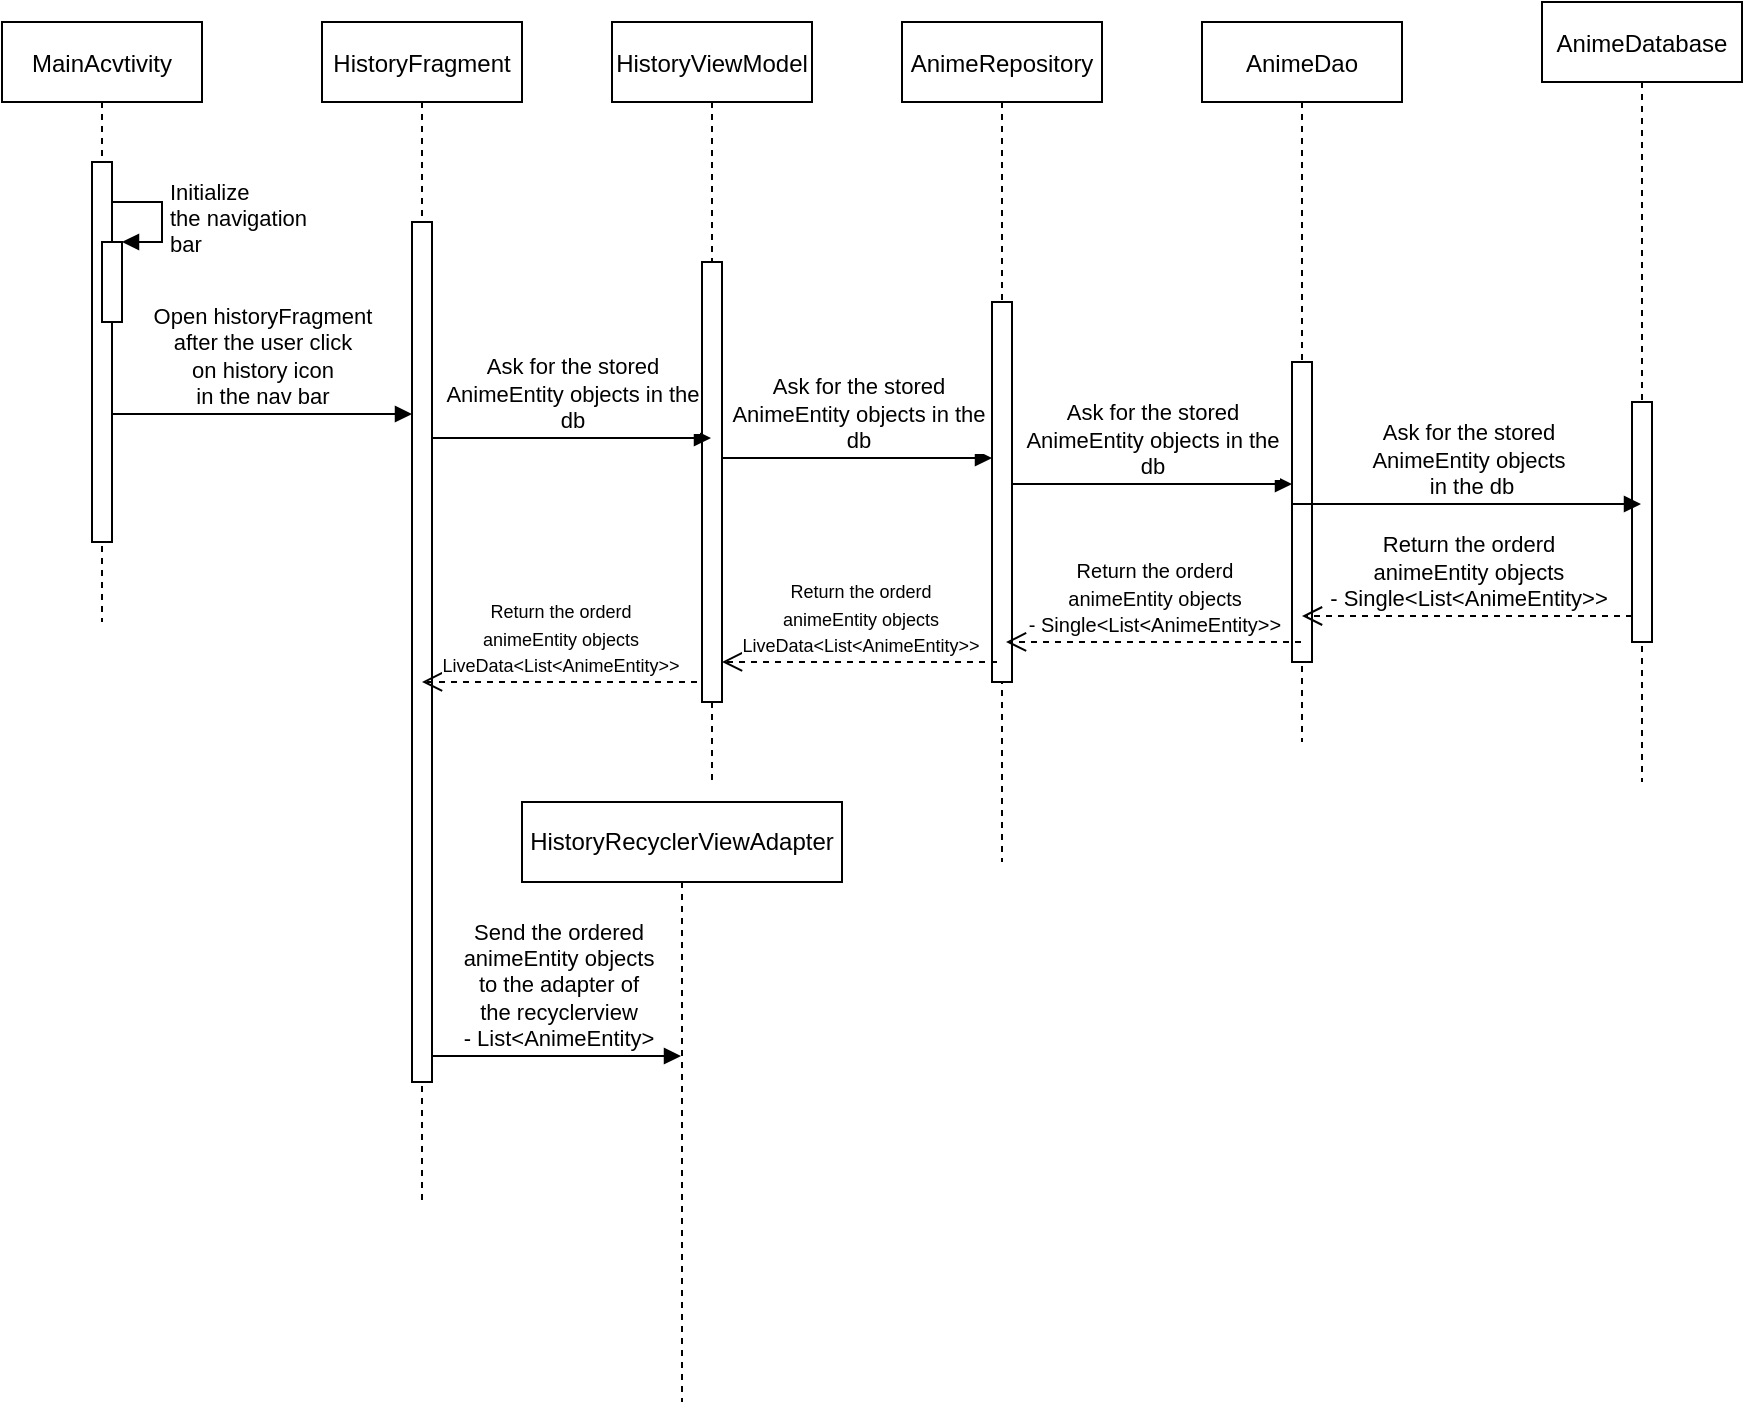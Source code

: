 <mxfile version="14.2.4" type="device"><diagram id="kgpKYQtTHZ0yAKxKKP6v" name="Page-1"><mxGraphModel dx="862" dy="425" grid="1" gridSize="10" guides="1" tooltips="1" connect="1" arrows="1" fold="1" page="1" pageScale="1" pageWidth="850" pageHeight="1100" math="0" shadow="0"><root><mxCell id="0"/><mxCell id="1" parent="0"/><mxCell id="3nuBFxr9cyL0pnOWT2aG-1" value="MainAcvtivity" style="shape=umlLifeline;perimeter=lifelinePerimeter;container=1;collapsible=0;recursiveResize=0;rounded=0;shadow=0;strokeWidth=1;" parent="1" vertex="1"><mxGeometry x="120" y="80" width="100" height="300" as="geometry"/></mxCell><mxCell id="3nuBFxr9cyL0pnOWT2aG-2" value="" style="points=[];perimeter=orthogonalPerimeter;rounded=0;shadow=0;strokeWidth=1;" parent="3nuBFxr9cyL0pnOWT2aG-1" vertex="1"><mxGeometry x="45" y="70" width="10" height="190" as="geometry"/></mxCell><mxCell id="IJl3fcgtB1IDtbiW5_Fo-2" value="" style="html=1;points=[];perimeter=orthogonalPerimeter;" vertex="1" parent="3nuBFxr9cyL0pnOWT2aG-1"><mxGeometry x="50" y="110" width="10" height="40" as="geometry"/></mxCell><mxCell id="IJl3fcgtB1IDtbiW5_Fo-3" value="Initialize&amp;nbsp;&lt;br&gt;the navigation&lt;br&gt;bar" style="edgeStyle=orthogonalEdgeStyle;html=1;align=left;spacingLeft=2;endArrow=block;rounded=0;entryX=1;entryY=0;" edge="1" target="IJl3fcgtB1IDtbiW5_Fo-2" parent="3nuBFxr9cyL0pnOWT2aG-1"><mxGeometry relative="1" as="geometry"><mxPoint x="55" y="90" as="sourcePoint"/><Array as="points"><mxPoint x="80" y="90"/></Array></mxGeometry></mxCell><mxCell id="IJl3fcgtB1IDtbiW5_Fo-4" value="HistoryFragment" style="shape=umlLifeline;perimeter=lifelinePerimeter;container=1;collapsible=0;recursiveResize=0;rounded=0;shadow=0;strokeWidth=1;" vertex="1" parent="1"><mxGeometry x="280" y="80" width="100" height="590" as="geometry"/></mxCell><mxCell id="IJl3fcgtB1IDtbiW5_Fo-5" value="" style="points=[];perimeter=orthogonalPerimeter;rounded=0;shadow=0;strokeWidth=1;" vertex="1" parent="IJl3fcgtB1IDtbiW5_Fo-4"><mxGeometry x="45" y="100" width="10" height="430" as="geometry"/></mxCell><mxCell id="IJl3fcgtB1IDtbiW5_Fo-8" value="Open historyFragment&lt;br&gt;after the user click&lt;br&gt;on history icon&lt;br&gt;in the nav bar" style="html=1;verticalAlign=bottom;endArrow=block;" edge="1" parent="1"><mxGeometry width="80" relative="1" as="geometry"><mxPoint x="175" y="276" as="sourcePoint"/><mxPoint x="325" y="276" as="targetPoint"/></mxGeometry></mxCell><mxCell id="IJl3fcgtB1IDtbiW5_Fo-10" value="HistoryViewModel" style="shape=umlLifeline;perimeter=lifelinePerimeter;container=1;collapsible=0;recursiveResize=0;rounded=0;shadow=0;strokeWidth=1;" vertex="1" parent="1"><mxGeometry x="425" y="80" width="100" height="380" as="geometry"/></mxCell><mxCell id="IJl3fcgtB1IDtbiW5_Fo-11" value="" style="points=[];perimeter=orthogonalPerimeter;rounded=0;shadow=0;strokeWidth=1;" vertex="1" parent="IJl3fcgtB1IDtbiW5_Fo-10"><mxGeometry x="45" y="120" width="10" height="220" as="geometry"/></mxCell><mxCell id="IJl3fcgtB1IDtbiW5_Fo-12" value="Ask for the stored&lt;br&gt;AnimeEntity objects in the&lt;br&gt;db" style="html=1;verticalAlign=bottom;endArrow=block;" edge="1" parent="1"><mxGeometry width="80" relative="1" as="geometry"><mxPoint x="335" y="288" as="sourcePoint"/><mxPoint x="474.5" y="288" as="targetPoint"/></mxGeometry></mxCell><mxCell id="IJl3fcgtB1IDtbiW5_Fo-13" value="AnimeRepository" style="shape=umlLifeline;perimeter=lifelinePerimeter;container=1;collapsible=0;recursiveResize=0;rounded=0;shadow=0;strokeWidth=1;" vertex="1" parent="1"><mxGeometry x="570" y="80" width="100" height="420" as="geometry"/></mxCell><mxCell id="IJl3fcgtB1IDtbiW5_Fo-14" value="" style="points=[];perimeter=orthogonalPerimeter;rounded=0;shadow=0;strokeWidth=1;" vertex="1" parent="IJl3fcgtB1IDtbiW5_Fo-13"><mxGeometry x="45" y="140" width="10" height="190" as="geometry"/></mxCell><mxCell id="IJl3fcgtB1IDtbiW5_Fo-15" value="Ask for the stored&lt;br&gt;AnimeEntity objects in the&lt;br&gt;db" style="html=1;verticalAlign=bottom;endArrow=block;" edge="1" parent="1" target="IJl3fcgtB1IDtbiW5_Fo-14"><mxGeometry width="80" relative="1" as="geometry"><mxPoint x="480" y="298" as="sourcePoint"/><mxPoint x="609.5" y="298" as="targetPoint"/></mxGeometry></mxCell><mxCell id="IJl3fcgtB1IDtbiW5_Fo-16" value="AnimeDao" style="shape=umlLifeline;perimeter=lifelinePerimeter;container=1;collapsible=0;recursiveResize=0;rounded=0;shadow=0;strokeWidth=1;" vertex="1" parent="1"><mxGeometry x="720" y="80" width="100" height="360" as="geometry"/></mxCell><mxCell id="IJl3fcgtB1IDtbiW5_Fo-17" value="" style="points=[];perimeter=orthogonalPerimeter;rounded=0;shadow=0;strokeWidth=1;" vertex="1" parent="IJl3fcgtB1IDtbiW5_Fo-16"><mxGeometry x="45" y="170" width="10" height="150" as="geometry"/></mxCell><mxCell id="IJl3fcgtB1IDtbiW5_Fo-18" value="Ask for the stored&lt;br&gt;AnimeEntity objects in the&lt;br&gt;db" style="html=1;verticalAlign=bottom;endArrow=block;" edge="1" parent="1" target="IJl3fcgtB1IDtbiW5_Fo-17"><mxGeometry width="80" relative="1" as="geometry"><mxPoint x="625" y="311" as="sourcePoint"/><mxPoint x="749.5" y="311" as="targetPoint"/></mxGeometry></mxCell><mxCell id="IJl3fcgtB1IDtbiW5_Fo-19" value="AnimeDatabase" style="shape=umlLifeline;perimeter=lifelinePerimeter;container=1;collapsible=0;recursiveResize=0;rounded=0;shadow=0;strokeWidth=1;" vertex="1" parent="1"><mxGeometry x="890" y="70" width="100" height="390" as="geometry"/></mxCell><mxCell id="IJl3fcgtB1IDtbiW5_Fo-20" value="" style="points=[];perimeter=orthogonalPerimeter;rounded=0;shadow=0;strokeWidth=1;" vertex="1" parent="IJl3fcgtB1IDtbiW5_Fo-19"><mxGeometry x="45" y="200" width="10" height="120" as="geometry"/></mxCell><mxCell id="IJl3fcgtB1IDtbiW5_Fo-21" value="Ask for the stored&lt;br&gt;AnimeEntity objects&lt;br&gt;&amp;nbsp;in the db" style="html=1;verticalAlign=bottom;endArrow=block;" edge="1" parent="1" target="IJl3fcgtB1IDtbiW5_Fo-19"><mxGeometry width="80" relative="1" as="geometry"><mxPoint x="765" y="321" as="sourcePoint"/><mxPoint x="879.5" y="321" as="targetPoint"/></mxGeometry></mxCell><mxCell id="IJl3fcgtB1IDtbiW5_Fo-22" value="Return the orderd&lt;br&gt;animeEntity objects&lt;br&gt;- Single&amp;lt;List&amp;lt;AnimeEntity&amp;gt;&amp;gt;" style="html=1;verticalAlign=bottom;endArrow=open;dashed=1;endSize=8;" edge="1" parent="1"><mxGeometry relative="1" as="geometry"><mxPoint x="935" y="377" as="sourcePoint"/><mxPoint x="770" y="377" as="targetPoint"/></mxGeometry></mxCell><mxCell id="IJl3fcgtB1IDtbiW5_Fo-24" value="&lt;font style=&quot;font-size: 10px&quot;&gt;Return the orderd&lt;br&gt;animeEntity objects&lt;br&gt;- Single&amp;lt;List&amp;lt;AnimeEntity&amp;gt;&amp;gt;&lt;/font&gt;" style="html=1;verticalAlign=bottom;endArrow=open;dashed=1;endSize=8;entryX=0.52;entryY=0.738;entryDx=0;entryDy=0;entryPerimeter=0;" edge="1" parent="1" source="IJl3fcgtB1IDtbiW5_Fo-16" target="IJl3fcgtB1IDtbiW5_Fo-13"><mxGeometry relative="1" as="geometry"><mxPoint x="630" y="360" as="sourcePoint"/><mxPoint x="550" y="360" as="targetPoint"/></mxGeometry></mxCell><mxCell id="IJl3fcgtB1IDtbiW5_Fo-25" value="&lt;font style=&quot;font-size: 9px&quot;&gt;Return the orderd&lt;br&gt;animeEntity objects&lt;br&gt;LiveData&amp;lt;List&amp;lt;AnimeEntity&amp;gt;&amp;gt;&lt;/font&gt;" style="html=1;verticalAlign=bottom;endArrow=open;dashed=1;endSize=8;entryX=0.52;entryY=0.738;entryDx=0;entryDy=0;entryPerimeter=0;" edge="1" parent="1"><mxGeometry relative="1" as="geometry"><mxPoint x="617.5" y="399.96" as="sourcePoint"/><mxPoint x="480" y="399.96" as="targetPoint"/></mxGeometry></mxCell><mxCell id="IJl3fcgtB1IDtbiW5_Fo-26" value="&lt;font style=&quot;font-size: 9px&quot;&gt;Return the orderd&lt;br&gt;animeEntity objects&lt;br&gt;LiveData&amp;lt;List&amp;lt;AnimeEntity&amp;gt;&amp;gt;&lt;/font&gt;" style="html=1;verticalAlign=bottom;endArrow=open;dashed=1;endSize=8;entryX=0.52;entryY=0.738;entryDx=0;entryDy=0;entryPerimeter=0;" edge="1" parent="1"><mxGeometry relative="1" as="geometry"><mxPoint x="467.5" y="409.96" as="sourcePoint"/><mxPoint x="330" y="409.96" as="targetPoint"/></mxGeometry></mxCell><mxCell id="IJl3fcgtB1IDtbiW5_Fo-27" value="HistoryRecyclerViewAdapter" style="shape=umlLifeline;perimeter=lifelinePerimeter;whiteSpace=wrap;html=1;container=1;collapsible=0;recursiveResize=0;outlineConnect=0;" vertex="1" parent="1"><mxGeometry x="380" y="470" width="160" height="300" as="geometry"/></mxCell><mxCell id="IJl3fcgtB1IDtbiW5_Fo-28" value="Send the ordered&lt;br&gt;animeEntity objects&lt;br&gt;to the adapter of&lt;br&gt;the recyclerview&lt;br&gt;- List&amp;lt;AnimeEntity&amp;gt;" style="html=1;verticalAlign=bottom;endArrow=block;" edge="1" parent="1"><mxGeometry width="80" relative="1" as="geometry"><mxPoint x="335" y="597" as="sourcePoint"/><mxPoint x="459.5" y="597" as="targetPoint"/></mxGeometry></mxCell></root></mxGraphModel></diagram></mxfile>